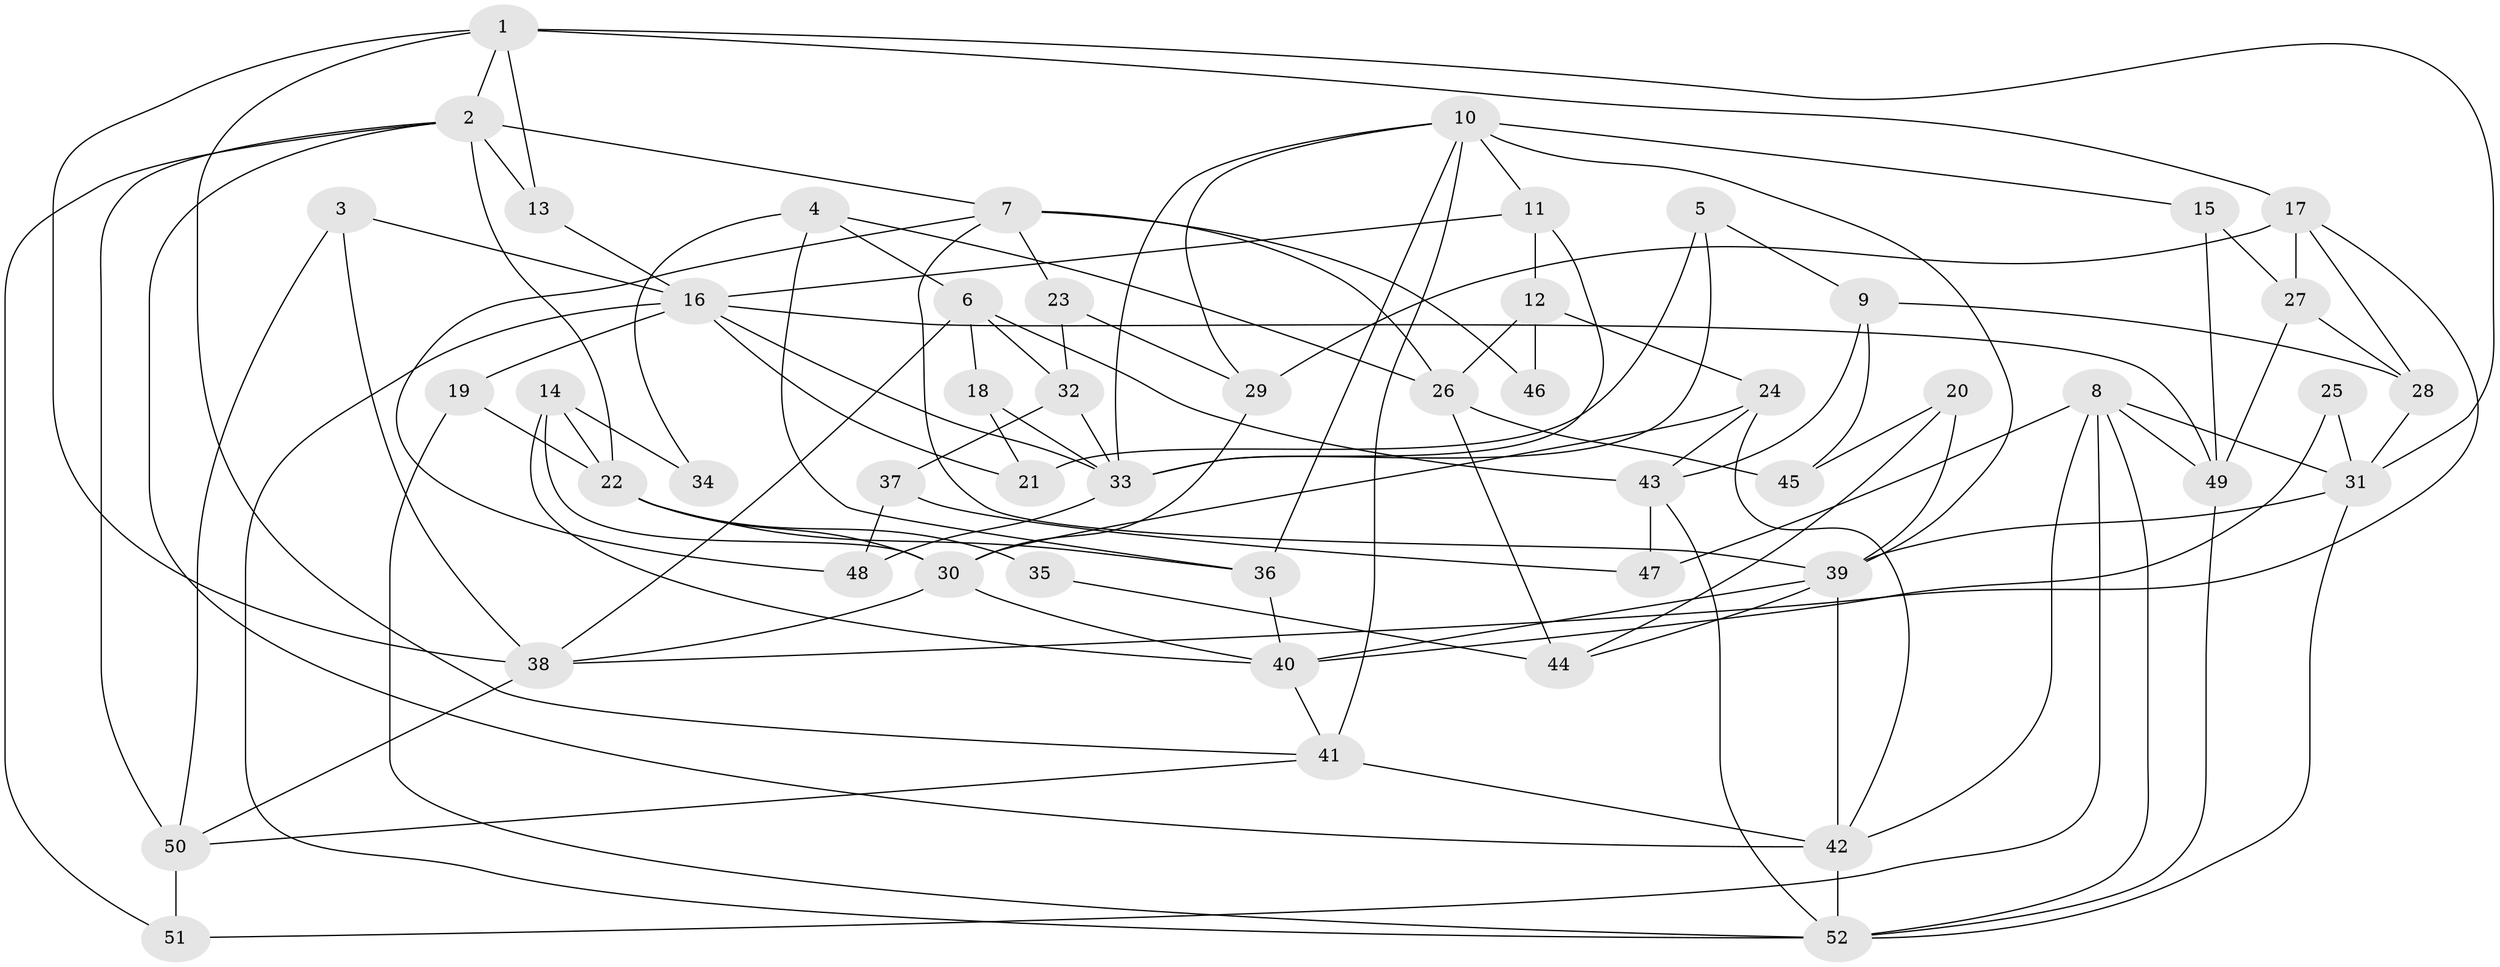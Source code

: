 // original degree distribution, {3: 0.32432432432432434, 2: 0.14864864864864866, 4: 0.16216216216216217, 5: 0.20270270270270271, 8: 0.02702702702702703, 7: 0.04054054054054054, 6: 0.0945945945945946}
// Generated by graph-tools (version 1.1) at 2025/37/03/04/25 23:37:12]
// undirected, 52 vertices, 115 edges
graph export_dot {
  node [color=gray90,style=filled];
  1;
  2;
  3;
  4;
  5;
  6;
  7;
  8;
  9;
  10;
  11;
  12;
  13;
  14;
  15;
  16;
  17;
  18;
  19;
  20;
  21;
  22;
  23;
  24;
  25;
  26;
  27;
  28;
  29;
  30;
  31;
  32;
  33;
  34;
  35;
  36;
  37;
  38;
  39;
  40;
  41;
  42;
  43;
  44;
  45;
  46;
  47;
  48;
  49;
  50;
  51;
  52;
  1 -- 2 [weight=1.0];
  1 -- 13 [weight=1.0];
  1 -- 17 [weight=1.0];
  1 -- 31 [weight=1.0];
  1 -- 38 [weight=1.0];
  1 -- 41 [weight=1.0];
  2 -- 7 [weight=1.0];
  2 -- 13 [weight=1.0];
  2 -- 22 [weight=1.0];
  2 -- 42 [weight=1.0];
  2 -- 50 [weight=1.0];
  2 -- 51 [weight=1.0];
  3 -- 16 [weight=1.0];
  3 -- 38 [weight=1.0];
  3 -- 50 [weight=1.0];
  4 -- 6 [weight=1.0];
  4 -- 26 [weight=1.0];
  4 -- 34 [weight=1.0];
  4 -- 36 [weight=1.0];
  5 -- 9 [weight=1.0];
  5 -- 21 [weight=1.0];
  5 -- 33 [weight=1.0];
  6 -- 18 [weight=1.0];
  6 -- 32 [weight=1.0];
  6 -- 38 [weight=1.0];
  6 -- 43 [weight=1.0];
  7 -- 23 [weight=1.0];
  7 -- 26 [weight=1.0];
  7 -- 39 [weight=1.0];
  7 -- 46 [weight=1.0];
  7 -- 48 [weight=1.0];
  8 -- 31 [weight=1.0];
  8 -- 42 [weight=1.0];
  8 -- 47 [weight=1.0];
  8 -- 49 [weight=1.0];
  8 -- 51 [weight=1.0];
  8 -- 52 [weight=1.0];
  9 -- 28 [weight=1.0];
  9 -- 43 [weight=1.0];
  9 -- 45 [weight=1.0];
  10 -- 11 [weight=1.0];
  10 -- 15 [weight=1.0];
  10 -- 29 [weight=1.0];
  10 -- 33 [weight=1.0];
  10 -- 36 [weight=1.0];
  10 -- 39 [weight=1.0];
  10 -- 41 [weight=2.0];
  11 -- 12 [weight=1.0];
  11 -- 16 [weight=1.0];
  11 -- 33 [weight=1.0];
  12 -- 24 [weight=1.0];
  12 -- 26 [weight=1.0];
  12 -- 46 [weight=1.0];
  13 -- 16 [weight=1.0];
  14 -- 22 [weight=1.0];
  14 -- 30 [weight=1.0];
  14 -- 34 [weight=1.0];
  14 -- 40 [weight=1.0];
  15 -- 27 [weight=1.0];
  15 -- 49 [weight=1.0];
  16 -- 19 [weight=1.0];
  16 -- 21 [weight=1.0];
  16 -- 33 [weight=1.0];
  16 -- 49 [weight=1.0];
  16 -- 52 [weight=1.0];
  17 -- 27 [weight=2.0];
  17 -- 28 [weight=1.0];
  17 -- 29 [weight=1.0];
  17 -- 38 [weight=1.0];
  18 -- 21 [weight=1.0];
  18 -- 33 [weight=2.0];
  19 -- 22 [weight=1.0];
  19 -- 52 [weight=1.0];
  20 -- 39 [weight=1.0];
  20 -- 44 [weight=1.0];
  20 -- 45 [weight=1.0];
  22 -- 30 [weight=1.0];
  22 -- 35 [weight=2.0];
  22 -- 36 [weight=1.0];
  23 -- 29 [weight=1.0];
  23 -- 32 [weight=1.0];
  24 -- 30 [weight=1.0];
  24 -- 42 [weight=1.0];
  24 -- 43 [weight=1.0];
  25 -- 31 [weight=1.0];
  25 -- 40 [weight=1.0];
  26 -- 44 [weight=1.0];
  26 -- 45 [weight=1.0];
  27 -- 28 [weight=1.0];
  27 -- 49 [weight=1.0];
  28 -- 31 [weight=1.0];
  29 -- 30 [weight=1.0];
  30 -- 38 [weight=1.0];
  30 -- 40 [weight=1.0];
  31 -- 39 [weight=1.0];
  31 -- 52 [weight=1.0];
  32 -- 33 [weight=1.0];
  32 -- 37 [weight=1.0];
  33 -- 48 [weight=1.0];
  35 -- 44 [weight=1.0];
  36 -- 40 [weight=1.0];
  37 -- 47 [weight=1.0];
  37 -- 48 [weight=1.0];
  38 -- 50 [weight=1.0];
  39 -- 40 [weight=1.0];
  39 -- 42 [weight=1.0];
  39 -- 44 [weight=1.0];
  40 -- 41 [weight=1.0];
  41 -- 42 [weight=1.0];
  41 -- 50 [weight=1.0];
  42 -- 52 [weight=1.0];
  43 -- 47 [weight=1.0];
  43 -- 52 [weight=1.0];
  49 -- 52 [weight=1.0];
  50 -- 51 [weight=1.0];
}

